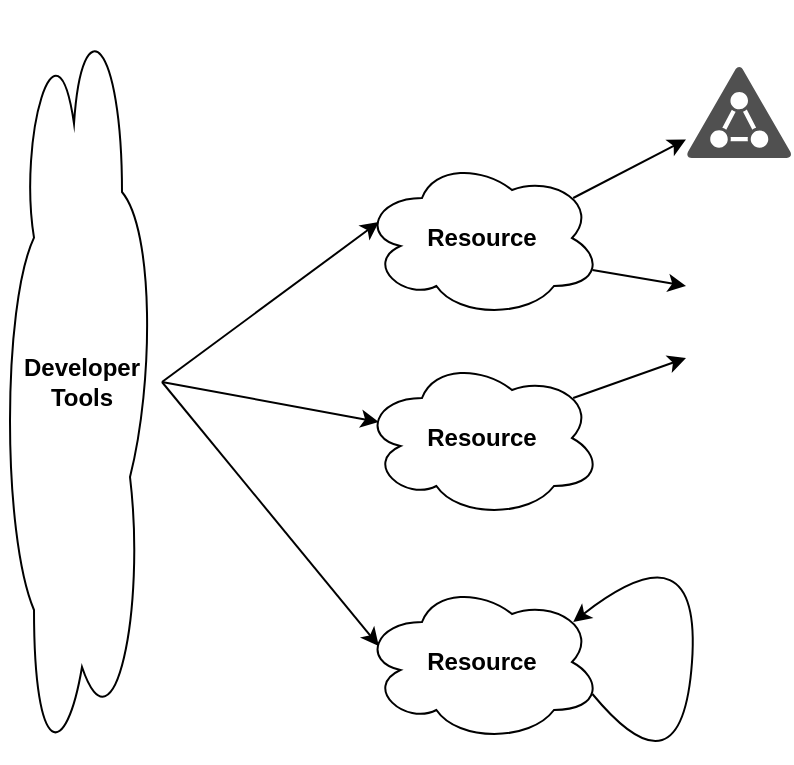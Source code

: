 <mxfile version="12.4.3" type="github" pages="1"><diagram id="fun8JyqLzJFLyRvy4FcC" name="Page-1"><mxGraphModel dx="820" dy="536" grid="1" gridSize="10" guides="1" tooltips="1" connect="1" arrows="1" fold="1" page="1" pageScale="1" pageWidth="827" pageHeight="1169" math="0" shadow="0"><root><mxCell id="0"/><mxCell id="1" parent="0"/><mxCell id="KJVBPVWruiDdygOCpOuq-1" value="&lt;b&gt;Developer Tools&lt;/b&gt;" style="ellipse;shape=cloud;whiteSpace=wrap;html=1;direction=south;" vertex="1" parent="1"><mxGeometry x="70" y="40" width="80" height="380" as="geometry"/></mxCell><mxCell id="KJVBPVWruiDdygOCpOuq-2" value="" style="shape=image;html=1;verticalAlign=top;verticalLabelPosition=bottom;labelBackgroundColor=#ffffff;imageAspect=0;aspect=fixed;image=https://cdn0.iconfinder.com/data/icons/social-icons-16/512/Google_alt-2-128.png" vertex="1" parent="1"><mxGeometry x="412" y="170" width="48" height="48" as="geometry"/></mxCell><mxCell id="KJVBPVWruiDdygOCpOuq-3" value="" style="pointerEvents=1;shadow=0;dashed=0;html=1;strokeColor=none;fillColor=#505050;labelPosition=center;verticalLabelPosition=bottom;verticalAlign=top;outlineConnect=0;align=center;shape=mxgraph.office.security.active_directory;" vertex="1" parent="1"><mxGeometry x="412" y="72" width="53" height="46" as="geometry"/></mxCell><mxCell id="KJVBPVWruiDdygOCpOuq-4" value="&lt;b&gt;Resource&lt;/b&gt;" style="ellipse;shape=cloud;whiteSpace=wrap;html=1;" vertex="1" parent="1"><mxGeometry x="250" y="118" width="120" height="80" as="geometry"/></mxCell><mxCell id="KJVBPVWruiDdygOCpOuq-5" value="" style="endArrow=classic;html=1;entryX=0.07;entryY=0.4;entryDx=0;entryDy=0;entryPerimeter=0;" edge="1" parent="1" target="KJVBPVWruiDdygOCpOuq-4"><mxGeometry width="50" height="50" relative="1" as="geometry"><mxPoint x="150" y="230" as="sourcePoint"/><mxPoint x="120" y="440" as="targetPoint"/></mxGeometry></mxCell><mxCell id="KJVBPVWruiDdygOCpOuq-6" value="" style="endArrow=classic;html=1;exitX=0.88;exitY=0.25;exitDx=0;exitDy=0;exitPerimeter=0;" edge="1" parent="1" source="KJVBPVWruiDdygOCpOuq-4" target="KJVBPVWruiDdygOCpOuq-3"><mxGeometry width="50" height="50" relative="1" as="geometry"><mxPoint x="70" y="490" as="sourcePoint"/><mxPoint x="120" y="440" as="targetPoint"/></mxGeometry></mxCell><mxCell id="KJVBPVWruiDdygOCpOuq-7" value="" style="endArrow=classic;html=1;exitX=0.96;exitY=0.7;exitDx=0;exitDy=0;exitPerimeter=0;entryX=0;entryY=0.25;entryDx=0;entryDy=0;" edge="1" parent="1" source="KJVBPVWruiDdygOCpOuq-4" target="KJVBPVWruiDdygOCpOuq-2"><mxGeometry width="50" height="50" relative="1" as="geometry"><mxPoint x="70" y="490" as="sourcePoint"/><mxPoint x="120" y="440" as="targetPoint"/></mxGeometry></mxCell><mxCell id="KJVBPVWruiDdygOCpOuq-8" value="&lt;b&gt;Resource&lt;/b&gt;" style="ellipse;shape=cloud;whiteSpace=wrap;html=1;" vertex="1" parent="1"><mxGeometry x="250" y="218" width="120" height="80" as="geometry"/></mxCell><mxCell id="KJVBPVWruiDdygOCpOuq-9" value="" style="endArrow=classic;html=1;entryX=0;entryY=1;entryDx=0;entryDy=0;exitX=0.88;exitY=0.25;exitDx=0;exitDy=0;exitPerimeter=0;" edge="1" parent="1" source="KJVBPVWruiDdygOCpOuq-8" target="KJVBPVWruiDdygOCpOuq-2"><mxGeometry width="50" height="50" relative="1" as="geometry"><mxPoint x="70" y="490" as="sourcePoint"/><mxPoint x="120" y="440" as="targetPoint"/></mxGeometry></mxCell><mxCell id="KJVBPVWruiDdygOCpOuq-10" value="" style="endArrow=classic;html=1;entryX=0.07;entryY=0.4;entryDx=0;entryDy=0;entryPerimeter=0;" edge="1" parent="1" target="KJVBPVWruiDdygOCpOuq-8"><mxGeometry width="50" height="50" relative="1" as="geometry"><mxPoint x="150" y="230" as="sourcePoint"/><mxPoint x="240" y="310" as="targetPoint"/></mxGeometry></mxCell><mxCell id="KJVBPVWruiDdygOCpOuq-11" value="&lt;b&gt;Resource&lt;/b&gt;" style="ellipse;shape=cloud;whiteSpace=wrap;html=1;" vertex="1" parent="1"><mxGeometry x="250" y="330" width="120" height="80" as="geometry"/></mxCell><mxCell id="KJVBPVWruiDdygOCpOuq-12" value="" style="endArrow=classic;html=1;entryX=0.07;entryY=0.4;entryDx=0;entryDy=0;entryPerimeter=0;" edge="1" parent="1" target="KJVBPVWruiDdygOCpOuq-11"><mxGeometry width="50" height="50" relative="1" as="geometry"><mxPoint x="150" y="230" as="sourcePoint"/><mxPoint x="120" y="440" as="targetPoint"/></mxGeometry></mxCell><mxCell id="KJVBPVWruiDdygOCpOuq-13" value="" style="curved=1;endArrow=classic;html=1;exitX=0.96;exitY=0.7;exitDx=0;exitDy=0;exitPerimeter=0;entryX=0.88;entryY=0.25;entryDx=0;entryDy=0;entryPerimeter=0;" edge="1" parent="1" source="KJVBPVWruiDdygOCpOuq-11" target="KJVBPVWruiDdygOCpOuq-11"><mxGeometry width="50" height="50" relative="1" as="geometry"><mxPoint x="70" y="490" as="sourcePoint"/><mxPoint x="120" y="440" as="targetPoint"/><Array as="points"><mxPoint x="410" y="440"/><mxPoint x="420" y="300"/></Array></mxGeometry></mxCell></root></mxGraphModel></diagram></mxfile>
